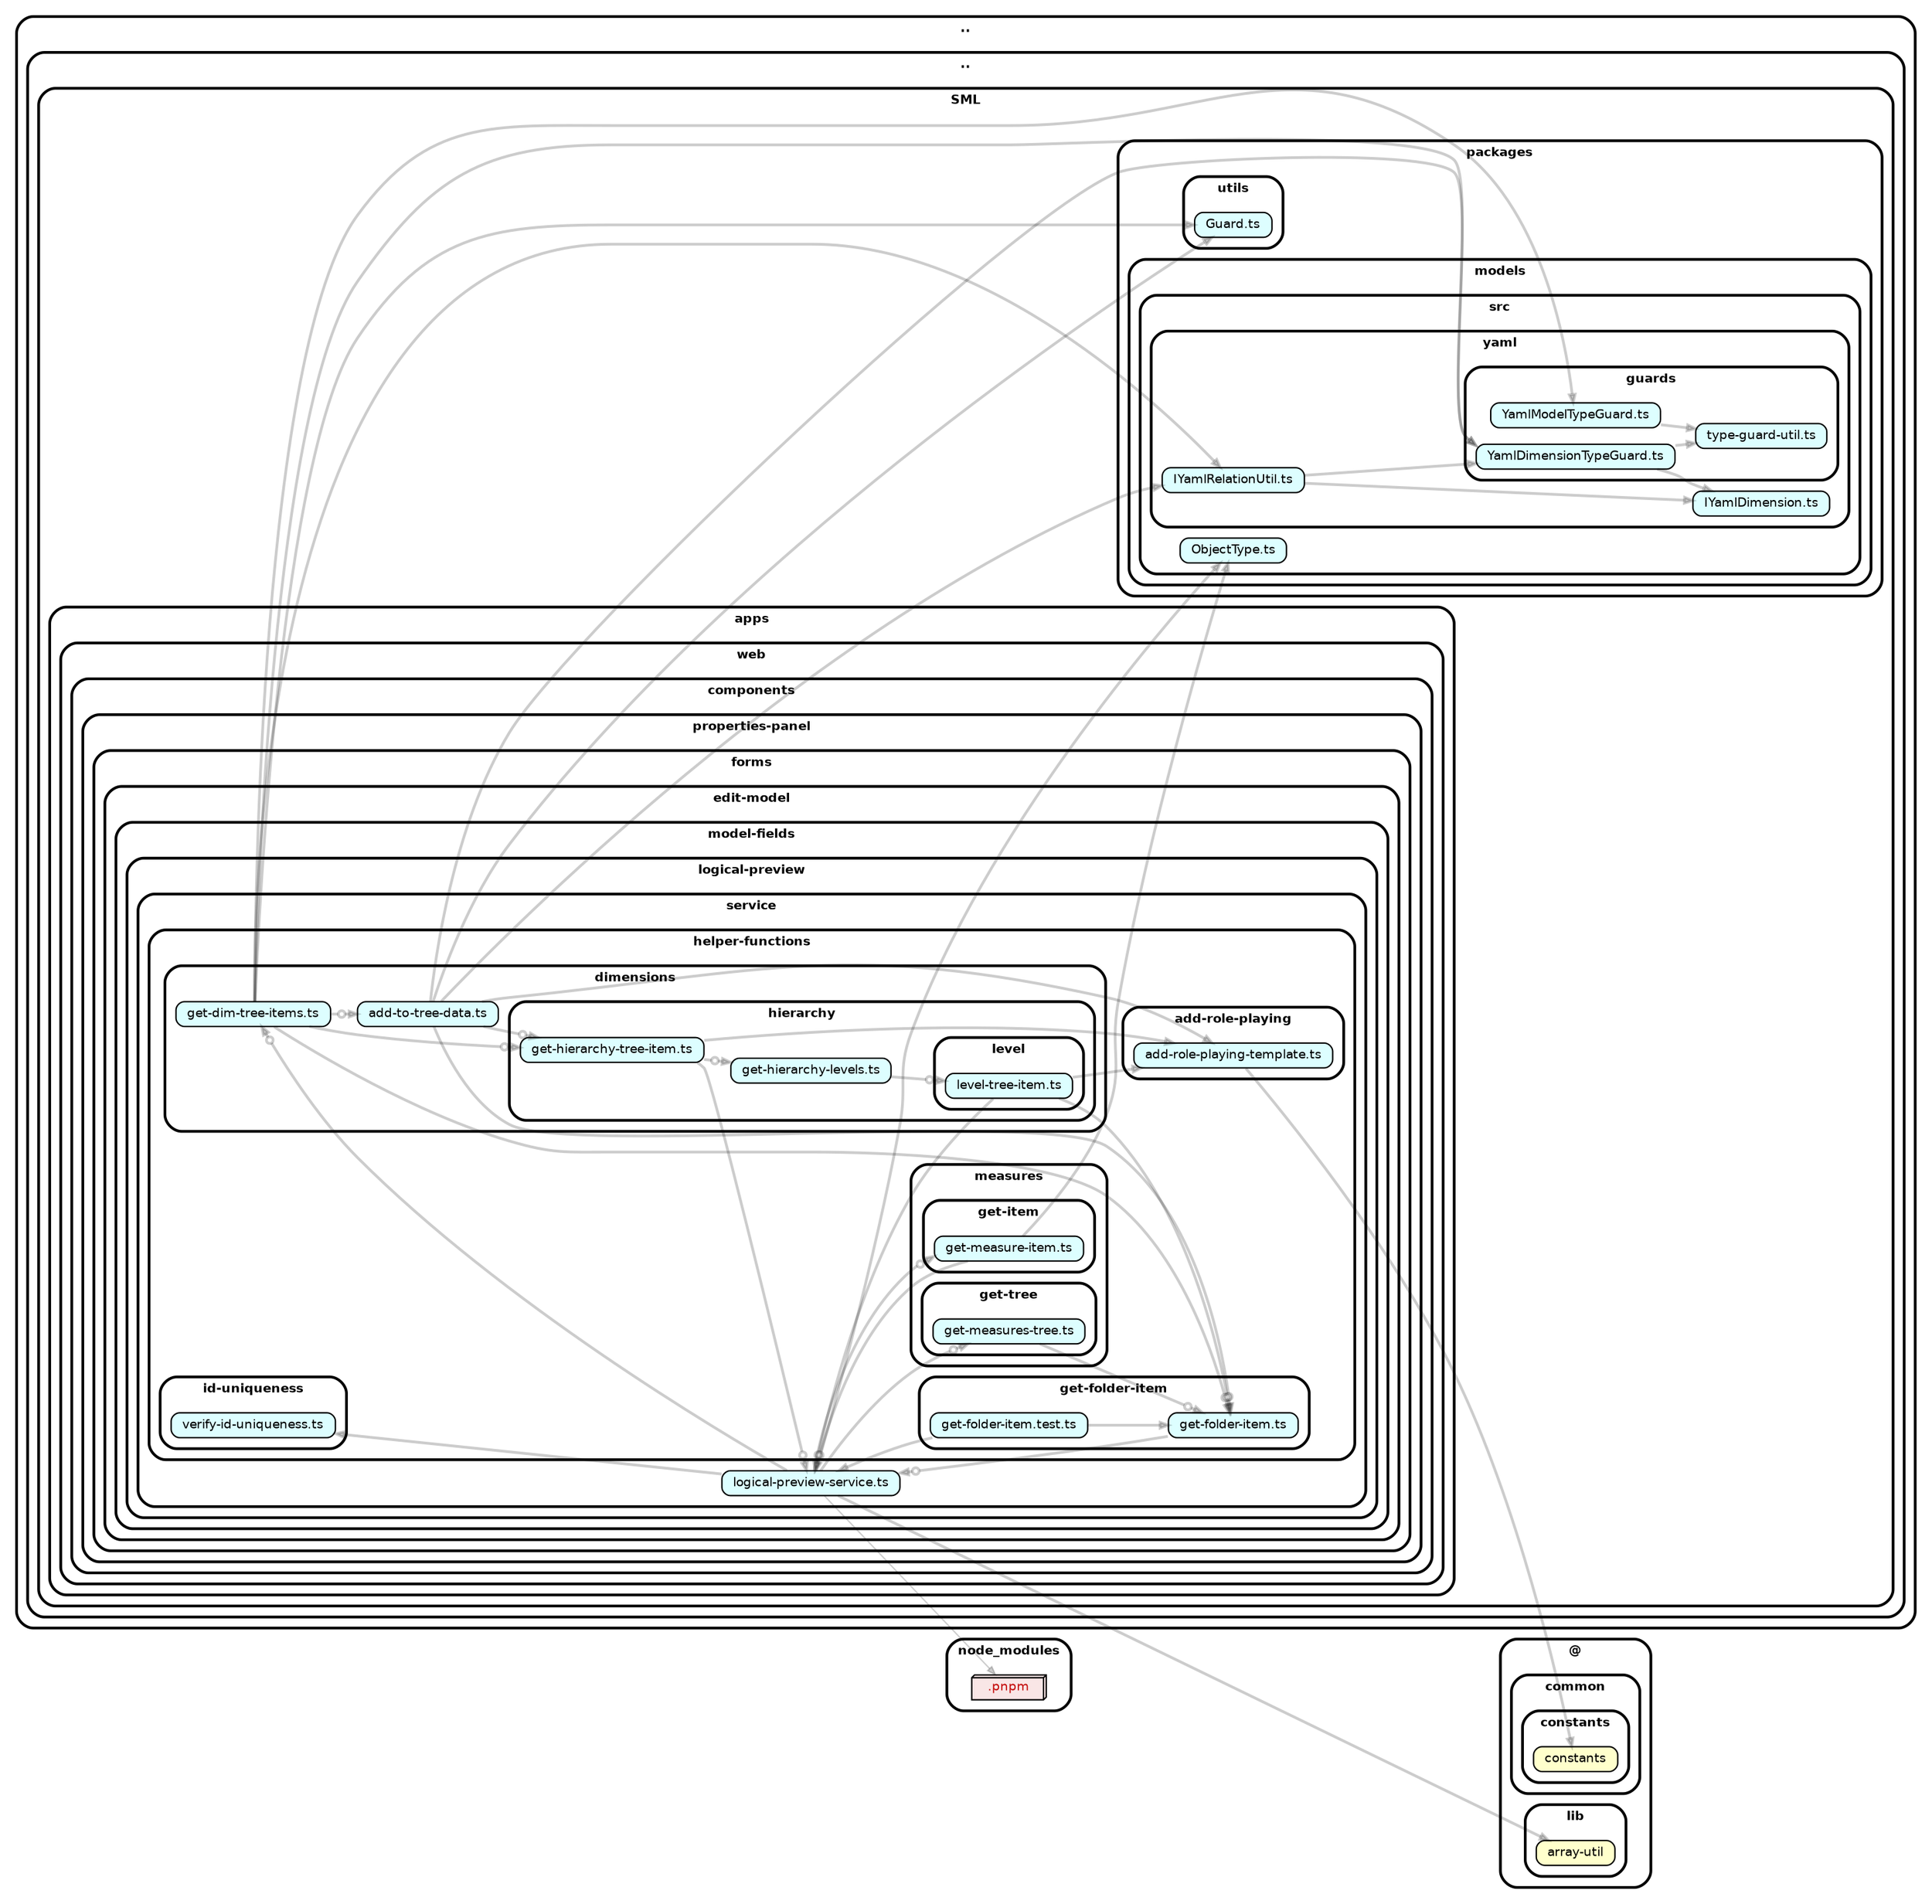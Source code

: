 strict digraph "dependency-cruiser output"{
    rankdir="LR" splines="true" overlap="false" nodesep="0.16" ranksep="0.18" fontname="Helvetica-bold" fontsize="9" style="rounded,bold,filled" fillcolor="#ffffff" compound="true"
    node [shape="box" style="rounded, filled" height="0.2" color="black" fillcolor="#ffffcc" fontcolor="black" fontname="Helvetica" fontsize="9"]
    edge [arrowhead="normal" arrowsize="0.6" penwidth="2.0" color="#00000033" fontname="Helvetica" fontsize="9"]

    subgraph "cluster_.." {label=".." subgraph "cluster_../.." {label=".." subgraph "cluster_../../SML" {label="SML" subgraph "cluster_../../SML/apps" {label="apps" subgraph "cluster_../../SML/apps/web" {label="web" subgraph "cluster_../../SML/apps/web/components" {label="components" subgraph "cluster_../../SML/apps/web/components/properties-panel" {label="properties-panel" subgraph "cluster_../../SML/apps/web/components/properties-panel/forms" {label="forms" subgraph "cluster_../../SML/apps/web/components/properties-panel/forms/edit-model" {label="edit-model" subgraph "cluster_../../SML/apps/web/components/properties-panel/forms/edit-model/model-fields" {label="model-fields" subgraph "cluster_../../SML/apps/web/components/properties-panel/forms/edit-model/model-fields/logical-preview" {label="logical-preview" subgraph "cluster_../../SML/apps/web/components/properties-panel/forms/edit-model/model-fields/logical-preview/service" {label="service" subgraph "cluster_../../SML/apps/web/components/properties-panel/forms/edit-model/model-fields/logical-preview/service/helper-functions" {label="helper-functions" subgraph "cluster_../../SML/apps/web/components/properties-panel/forms/edit-model/model-fields/logical-preview/service/helper-functions/add-role-playing" {label="add-role-playing" "../../SML/apps/web/components/properties-panel/forms/edit-model/model-fields/logical-preview/service/helper-functions/add-role-playing/add-role-playing-template.ts" [label=<add-role-playing-template.ts> tooltip="add-role-playing-template.ts" URL="../../SML/apps/web/components/properties-panel/forms/edit-model/model-fields/logical-preview/service/helper-functions/add-role-playing/add-role-playing-template.ts" fillcolor="#ddfeff"] } } } } } } } } } } } } } }
    "../../SML/apps/web/components/properties-panel/forms/edit-model/model-fields/logical-preview/service/helper-functions/add-role-playing/add-role-playing-template.ts" -> "@/common/constants/constants"
    subgraph "cluster_.." {label=".." subgraph "cluster_../.." {label=".." subgraph "cluster_../../SML" {label="SML" subgraph "cluster_../../SML/apps" {label="apps" subgraph "cluster_../../SML/apps/web" {label="web" subgraph "cluster_../../SML/apps/web/components" {label="components" subgraph "cluster_../../SML/apps/web/components/properties-panel" {label="properties-panel" subgraph "cluster_../../SML/apps/web/components/properties-panel/forms" {label="forms" subgraph "cluster_../../SML/apps/web/components/properties-panel/forms/edit-model" {label="edit-model" subgraph "cluster_../../SML/apps/web/components/properties-panel/forms/edit-model/model-fields" {label="model-fields" subgraph "cluster_../../SML/apps/web/components/properties-panel/forms/edit-model/model-fields/logical-preview" {label="logical-preview" subgraph "cluster_../../SML/apps/web/components/properties-panel/forms/edit-model/model-fields/logical-preview/service" {label="service" subgraph "cluster_../../SML/apps/web/components/properties-panel/forms/edit-model/model-fields/logical-preview/service/helper-functions" {label="helper-functions" subgraph "cluster_../../SML/apps/web/components/properties-panel/forms/edit-model/model-fields/logical-preview/service/helper-functions/dimensions" {label="dimensions" "../../SML/apps/web/components/properties-panel/forms/edit-model/model-fields/logical-preview/service/helper-functions/dimensions/add-to-tree-data.ts" [label=<add-to-tree-data.ts> tooltip="add-to-tree-data.ts" URL="../../SML/apps/web/components/properties-panel/forms/edit-model/model-fields/logical-preview/service/helper-functions/dimensions/add-to-tree-data.ts" fillcolor="#ddfeff"] } } } } } } } } } } } } } }
    "../../SML/apps/web/components/properties-panel/forms/edit-model/model-fields/logical-preview/service/helper-functions/dimensions/add-to-tree-data.ts" -> "../../SML/apps/web/components/properties-panel/forms/edit-model/model-fields/logical-preview/service/helper-functions/add-role-playing/add-role-playing-template.ts"
    "../../SML/apps/web/components/properties-panel/forms/edit-model/model-fields/logical-preview/service/helper-functions/dimensions/add-to-tree-data.ts" -> "../../SML/apps/web/components/properties-panel/forms/edit-model/model-fields/logical-preview/service/helper-functions/get-folder-item/get-folder-item.ts" [arrowhead="normalnoneodot"]
    "../../SML/apps/web/components/properties-panel/forms/edit-model/model-fields/logical-preview/service/helper-functions/dimensions/add-to-tree-data.ts" -> "../../SML/apps/web/components/properties-panel/forms/edit-model/model-fields/logical-preview/service/helper-functions/dimensions/hierarchy/get-hierarchy-tree-item.ts" [arrowhead="normalnoneodot"]
    "../../SML/apps/web/components/properties-panel/forms/edit-model/model-fields/logical-preview/service/helper-functions/dimensions/add-to-tree-data.ts" -> "../../SML/packages/models/src/yaml/guards/YamlDimensionTypeGuard.ts"
    "../../SML/apps/web/components/properties-panel/forms/edit-model/model-fields/logical-preview/service/helper-functions/dimensions/add-to-tree-data.ts" -> "../../SML/packages/models/src/yaml/IYamlRelationUtil.ts"
    "../../SML/apps/web/components/properties-panel/forms/edit-model/model-fields/logical-preview/service/helper-functions/dimensions/add-to-tree-data.ts" -> "../../SML/packages/utils/Guard.ts"
    subgraph "cluster_.." {label=".." subgraph "cluster_../.." {label=".." subgraph "cluster_../../SML" {label="SML" subgraph "cluster_../../SML/apps" {label="apps" subgraph "cluster_../../SML/apps/web" {label="web" subgraph "cluster_../../SML/apps/web/components" {label="components" subgraph "cluster_../../SML/apps/web/components/properties-panel" {label="properties-panel" subgraph "cluster_../../SML/apps/web/components/properties-panel/forms" {label="forms" subgraph "cluster_../../SML/apps/web/components/properties-panel/forms/edit-model" {label="edit-model" subgraph "cluster_../../SML/apps/web/components/properties-panel/forms/edit-model/model-fields" {label="model-fields" subgraph "cluster_../../SML/apps/web/components/properties-panel/forms/edit-model/model-fields/logical-preview" {label="logical-preview" subgraph "cluster_../../SML/apps/web/components/properties-panel/forms/edit-model/model-fields/logical-preview/service" {label="service" subgraph "cluster_../../SML/apps/web/components/properties-panel/forms/edit-model/model-fields/logical-preview/service/helper-functions" {label="helper-functions" subgraph "cluster_../../SML/apps/web/components/properties-panel/forms/edit-model/model-fields/logical-preview/service/helper-functions/dimensions" {label="dimensions" "../../SML/apps/web/components/properties-panel/forms/edit-model/model-fields/logical-preview/service/helper-functions/dimensions/get-dim-tree-items.ts" [label=<get-dim-tree-items.ts> tooltip="get-dim-tree-items.ts" URL="../../SML/apps/web/components/properties-panel/forms/edit-model/model-fields/logical-preview/service/helper-functions/dimensions/get-dim-tree-items.ts" fillcolor="#ddfeff"] } } } } } } } } } } } } } }
    "../../SML/apps/web/components/properties-panel/forms/edit-model/model-fields/logical-preview/service/helper-functions/dimensions/get-dim-tree-items.ts" -> "../../SML/apps/web/components/properties-panel/forms/edit-model/model-fields/logical-preview/service/helper-functions/get-folder-item/get-folder-item.ts" [arrowhead="normalnoneodot"]
    "../../SML/apps/web/components/properties-panel/forms/edit-model/model-fields/logical-preview/service/helper-functions/dimensions/get-dim-tree-items.ts" -> "../../SML/apps/web/components/properties-panel/forms/edit-model/model-fields/logical-preview/service/helper-functions/dimensions/add-to-tree-data.ts" [arrowhead="normalnoneodot"]
    "../../SML/apps/web/components/properties-panel/forms/edit-model/model-fields/logical-preview/service/helper-functions/dimensions/get-dim-tree-items.ts" -> "../../SML/apps/web/components/properties-panel/forms/edit-model/model-fields/logical-preview/service/helper-functions/dimensions/hierarchy/get-hierarchy-tree-item.ts" [arrowhead="normalnoneodot"]
    "../../SML/apps/web/components/properties-panel/forms/edit-model/model-fields/logical-preview/service/helper-functions/dimensions/get-dim-tree-items.ts" -> "../../SML/packages/models/src/yaml/guards/YamlDimensionTypeGuard.ts"
    "../../SML/apps/web/components/properties-panel/forms/edit-model/model-fields/logical-preview/service/helper-functions/dimensions/get-dim-tree-items.ts" -> "../../SML/packages/models/src/yaml/guards/YamlModelTypeGuard.ts"
    "../../SML/apps/web/components/properties-panel/forms/edit-model/model-fields/logical-preview/service/helper-functions/dimensions/get-dim-tree-items.ts" -> "../../SML/packages/models/src/yaml/IYamlRelationUtil.ts"
    "../../SML/apps/web/components/properties-panel/forms/edit-model/model-fields/logical-preview/service/helper-functions/dimensions/get-dim-tree-items.ts" -> "../../SML/packages/utils/Guard.ts"
    subgraph "cluster_.." {label=".." subgraph "cluster_../.." {label=".." subgraph "cluster_../../SML" {label="SML" subgraph "cluster_../../SML/apps" {label="apps" subgraph "cluster_../../SML/apps/web" {label="web" subgraph "cluster_../../SML/apps/web/components" {label="components" subgraph "cluster_../../SML/apps/web/components/properties-panel" {label="properties-panel" subgraph "cluster_../../SML/apps/web/components/properties-panel/forms" {label="forms" subgraph "cluster_../../SML/apps/web/components/properties-panel/forms/edit-model" {label="edit-model" subgraph "cluster_../../SML/apps/web/components/properties-panel/forms/edit-model/model-fields" {label="model-fields" subgraph "cluster_../../SML/apps/web/components/properties-panel/forms/edit-model/model-fields/logical-preview" {label="logical-preview" subgraph "cluster_../../SML/apps/web/components/properties-panel/forms/edit-model/model-fields/logical-preview/service" {label="service" subgraph "cluster_../../SML/apps/web/components/properties-panel/forms/edit-model/model-fields/logical-preview/service/helper-functions" {label="helper-functions" subgraph "cluster_../../SML/apps/web/components/properties-panel/forms/edit-model/model-fields/logical-preview/service/helper-functions/dimensions" {label="dimensions" subgraph "cluster_../../SML/apps/web/components/properties-panel/forms/edit-model/model-fields/logical-preview/service/helper-functions/dimensions/hierarchy" {label="hierarchy" "../../SML/apps/web/components/properties-panel/forms/edit-model/model-fields/logical-preview/service/helper-functions/dimensions/hierarchy/get-hierarchy-levels.ts" [label=<get-hierarchy-levels.ts> tooltip="get-hierarchy-levels.ts" URL="../../SML/apps/web/components/properties-panel/forms/edit-model/model-fields/logical-preview/service/helper-functions/dimensions/hierarchy/get-hierarchy-levels.ts" fillcolor="#ddfeff"] } } } } } } } } } } } } } } }
    "../../SML/apps/web/components/properties-panel/forms/edit-model/model-fields/logical-preview/service/helper-functions/dimensions/hierarchy/get-hierarchy-levels.ts" -> "../../SML/apps/web/components/properties-panel/forms/edit-model/model-fields/logical-preview/service/helper-functions/dimensions/hierarchy/level/level-tree-item.ts" [arrowhead="normalnoneodot"]
    subgraph "cluster_.." {label=".." subgraph "cluster_../.." {label=".." subgraph "cluster_../../SML" {label="SML" subgraph "cluster_../../SML/apps" {label="apps" subgraph "cluster_../../SML/apps/web" {label="web" subgraph "cluster_../../SML/apps/web/components" {label="components" subgraph "cluster_../../SML/apps/web/components/properties-panel" {label="properties-panel" subgraph "cluster_../../SML/apps/web/components/properties-panel/forms" {label="forms" subgraph "cluster_../../SML/apps/web/components/properties-panel/forms/edit-model" {label="edit-model" subgraph "cluster_../../SML/apps/web/components/properties-panel/forms/edit-model/model-fields" {label="model-fields" subgraph "cluster_../../SML/apps/web/components/properties-panel/forms/edit-model/model-fields/logical-preview" {label="logical-preview" subgraph "cluster_../../SML/apps/web/components/properties-panel/forms/edit-model/model-fields/logical-preview/service" {label="service" subgraph "cluster_../../SML/apps/web/components/properties-panel/forms/edit-model/model-fields/logical-preview/service/helper-functions" {label="helper-functions" subgraph "cluster_../../SML/apps/web/components/properties-panel/forms/edit-model/model-fields/logical-preview/service/helper-functions/dimensions" {label="dimensions" subgraph "cluster_../../SML/apps/web/components/properties-panel/forms/edit-model/model-fields/logical-preview/service/helper-functions/dimensions/hierarchy" {label="hierarchy" "../../SML/apps/web/components/properties-panel/forms/edit-model/model-fields/logical-preview/service/helper-functions/dimensions/hierarchy/get-hierarchy-tree-item.ts" [label=<get-hierarchy-tree-item.ts> tooltip="get-hierarchy-tree-item.ts" URL="../../SML/apps/web/components/properties-panel/forms/edit-model/model-fields/logical-preview/service/helper-functions/dimensions/hierarchy/get-hierarchy-tree-item.ts" fillcolor="#ddfeff"] } } } } } } } } } } } } } } }
    "../../SML/apps/web/components/properties-panel/forms/edit-model/model-fields/logical-preview/service/helper-functions/dimensions/hierarchy/get-hierarchy-tree-item.ts" -> "../../SML/apps/web/components/properties-panel/forms/edit-model/model-fields/logical-preview/service/logical-preview-service.ts" [arrowhead="normalnoneodot"]
    "../../SML/apps/web/components/properties-panel/forms/edit-model/model-fields/logical-preview/service/helper-functions/dimensions/hierarchy/get-hierarchy-tree-item.ts" -> "../../SML/apps/web/components/properties-panel/forms/edit-model/model-fields/logical-preview/service/helper-functions/add-role-playing/add-role-playing-template.ts"
    "../../SML/apps/web/components/properties-panel/forms/edit-model/model-fields/logical-preview/service/helper-functions/dimensions/hierarchy/get-hierarchy-tree-item.ts" -> "../../SML/apps/web/components/properties-panel/forms/edit-model/model-fields/logical-preview/service/helper-functions/dimensions/hierarchy/get-hierarchy-levels.ts" [arrowhead="normalnoneodot"]
    subgraph "cluster_.." {label=".." subgraph "cluster_../.." {label=".." subgraph "cluster_../../SML" {label="SML" subgraph "cluster_../../SML/apps" {label="apps" subgraph "cluster_../../SML/apps/web" {label="web" subgraph "cluster_../../SML/apps/web/components" {label="components" subgraph "cluster_../../SML/apps/web/components/properties-panel" {label="properties-panel" subgraph "cluster_../../SML/apps/web/components/properties-panel/forms" {label="forms" subgraph "cluster_../../SML/apps/web/components/properties-panel/forms/edit-model" {label="edit-model" subgraph "cluster_../../SML/apps/web/components/properties-panel/forms/edit-model/model-fields" {label="model-fields" subgraph "cluster_../../SML/apps/web/components/properties-panel/forms/edit-model/model-fields/logical-preview" {label="logical-preview" subgraph "cluster_../../SML/apps/web/components/properties-panel/forms/edit-model/model-fields/logical-preview/service" {label="service" subgraph "cluster_../../SML/apps/web/components/properties-panel/forms/edit-model/model-fields/logical-preview/service/helper-functions" {label="helper-functions" subgraph "cluster_../../SML/apps/web/components/properties-panel/forms/edit-model/model-fields/logical-preview/service/helper-functions/dimensions" {label="dimensions" subgraph "cluster_../../SML/apps/web/components/properties-panel/forms/edit-model/model-fields/logical-preview/service/helper-functions/dimensions/hierarchy" {label="hierarchy" subgraph "cluster_../../SML/apps/web/components/properties-panel/forms/edit-model/model-fields/logical-preview/service/helper-functions/dimensions/hierarchy/level" {label="level" "../../SML/apps/web/components/properties-panel/forms/edit-model/model-fields/logical-preview/service/helper-functions/dimensions/hierarchy/level/level-tree-item.ts" [label=<level-tree-item.ts> tooltip="level-tree-item.ts" URL="../../SML/apps/web/components/properties-panel/forms/edit-model/model-fields/logical-preview/service/helper-functions/dimensions/hierarchy/level/level-tree-item.ts" fillcolor="#ddfeff"] } } } } } } } } } } } } } } } }
    "../../SML/apps/web/components/properties-panel/forms/edit-model/model-fields/logical-preview/service/helper-functions/dimensions/hierarchy/level/level-tree-item.ts" -> "../../SML/apps/web/components/properties-panel/forms/edit-model/model-fields/logical-preview/service/logical-preview-service.ts" [arrowhead="normalnoneodot"]
    "../../SML/apps/web/components/properties-panel/forms/edit-model/model-fields/logical-preview/service/helper-functions/dimensions/hierarchy/level/level-tree-item.ts" -> "../../SML/apps/web/components/properties-panel/forms/edit-model/model-fields/logical-preview/service/helper-functions/add-role-playing/add-role-playing-template.ts"
    "../../SML/apps/web/components/properties-panel/forms/edit-model/model-fields/logical-preview/service/helper-functions/dimensions/hierarchy/level/level-tree-item.ts" -> "../../SML/apps/web/components/properties-panel/forms/edit-model/model-fields/logical-preview/service/helper-functions/get-folder-item/get-folder-item.ts" [arrowhead="normalnoneodot"]
    subgraph "cluster_.." {label=".." subgraph "cluster_../.." {label=".." subgraph "cluster_../../SML" {label="SML" subgraph "cluster_../../SML/apps" {label="apps" subgraph "cluster_../../SML/apps/web" {label="web" subgraph "cluster_../../SML/apps/web/components" {label="components" subgraph "cluster_../../SML/apps/web/components/properties-panel" {label="properties-panel" subgraph "cluster_../../SML/apps/web/components/properties-panel/forms" {label="forms" subgraph "cluster_../../SML/apps/web/components/properties-panel/forms/edit-model" {label="edit-model" subgraph "cluster_../../SML/apps/web/components/properties-panel/forms/edit-model/model-fields" {label="model-fields" subgraph "cluster_../../SML/apps/web/components/properties-panel/forms/edit-model/model-fields/logical-preview" {label="logical-preview" subgraph "cluster_../../SML/apps/web/components/properties-panel/forms/edit-model/model-fields/logical-preview/service" {label="service" subgraph "cluster_../../SML/apps/web/components/properties-panel/forms/edit-model/model-fields/logical-preview/service/helper-functions" {label="helper-functions" subgraph "cluster_../../SML/apps/web/components/properties-panel/forms/edit-model/model-fields/logical-preview/service/helper-functions/get-folder-item" {label="get-folder-item" "../../SML/apps/web/components/properties-panel/forms/edit-model/model-fields/logical-preview/service/helper-functions/get-folder-item/get-folder-item.test.ts" [label=<get-folder-item.test.ts> tooltip="get-folder-item.test.ts" URL="../../SML/apps/web/components/properties-panel/forms/edit-model/model-fields/logical-preview/service/helper-functions/get-folder-item/get-folder-item.test.ts" fillcolor="#ddfeff"] } } } } } } } } } } } } } }
    "../../SML/apps/web/components/properties-panel/forms/edit-model/model-fields/logical-preview/service/helper-functions/get-folder-item/get-folder-item.test.ts" -> "../../SML/apps/web/components/properties-panel/forms/edit-model/model-fields/logical-preview/service/logical-preview-service.ts"
    "../../SML/apps/web/components/properties-panel/forms/edit-model/model-fields/logical-preview/service/helper-functions/get-folder-item/get-folder-item.test.ts" -> "../../SML/apps/web/components/properties-panel/forms/edit-model/model-fields/logical-preview/service/helper-functions/get-folder-item/get-folder-item.ts"
    subgraph "cluster_.." {label=".." subgraph "cluster_../.." {label=".." subgraph "cluster_../../SML" {label="SML" subgraph "cluster_../../SML/apps" {label="apps" subgraph "cluster_../../SML/apps/web" {label="web" subgraph "cluster_../../SML/apps/web/components" {label="components" subgraph "cluster_../../SML/apps/web/components/properties-panel" {label="properties-panel" subgraph "cluster_../../SML/apps/web/components/properties-panel/forms" {label="forms" subgraph "cluster_../../SML/apps/web/components/properties-panel/forms/edit-model" {label="edit-model" subgraph "cluster_../../SML/apps/web/components/properties-panel/forms/edit-model/model-fields" {label="model-fields" subgraph "cluster_../../SML/apps/web/components/properties-panel/forms/edit-model/model-fields/logical-preview" {label="logical-preview" subgraph "cluster_../../SML/apps/web/components/properties-panel/forms/edit-model/model-fields/logical-preview/service" {label="service" subgraph "cluster_../../SML/apps/web/components/properties-panel/forms/edit-model/model-fields/logical-preview/service/helper-functions" {label="helper-functions" subgraph "cluster_../../SML/apps/web/components/properties-panel/forms/edit-model/model-fields/logical-preview/service/helper-functions/get-folder-item" {label="get-folder-item" "../../SML/apps/web/components/properties-panel/forms/edit-model/model-fields/logical-preview/service/helper-functions/get-folder-item/get-folder-item.ts" [label=<get-folder-item.ts> tooltip="get-folder-item.ts" URL="../../SML/apps/web/components/properties-panel/forms/edit-model/model-fields/logical-preview/service/helper-functions/get-folder-item/get-folder-item.ts" fillcolor="#ddfeff"] } } } } } } } } } } } } } }
    "../../SML/apps/web/components/properties-panel/forms/edit-model/model-fields/logical-preview/service/helper-functions/get-folder-item/get-folder-item.ts" -> "../../SML/apps/web/components/properties-panel/forms/edit-model/model-fields/logical-preview/service/logical-preview-service.ts" [arrowhead="normalnoneodot"]
    subgraph "cluster_.." {label=".." subgraph "cluster_../.." {label=".." subgraph "cluster_../../SML" {label="SML" subgraph "cluster_../../SML/apps" {label="apps" subgraph "cluster_../../SML/apps/web" {label="web" subgraph "cluster_../../SML/apps/web/components" {label="components" subgraph "cluster_../../SML/apps/web/components/properties-panel" {label="properties-panel" subgraph "cluster_../../SML/apps/web/components/properties-panel/forms" {label="forms" subgraph "cluster_../../SML/apps/web/components/properties-panel/forms/edit-model" {label="edit-model" subgraph "cluster_../../SML/apps/web/components/properties-panel/forms/edit-model/model-fields" {label="model-fields" subgraph "cluster_../../SML/apps/web/components/properties-panel/forms/edit-model/model-fields/logical-preview" {label="logical-preview" subgraph "cluster_../../SML/apps/web/components/properties-panel/forms/edit-model/model-fields/logical-preview/service" {label="service" subgraph "cluster_../../SML/apps/web/components/properties-panel/forms/edit-model/model-fields/logical-preview/service/helper-functions" {label="helper-functions" subgraph "cluster_../../SML/apps/web/components/properties-panel/forms/edit-model/model-fields/logical-preview/service/helper-functions/id-uniqueness" {label="id-uniqueness" "../../SML/apps/web/components/properties-panel/forms/edit-model/model-fields/logical-preview/service/helper-functions/id-uniqueness/verify-id-uniqueness.ts" [label=<verify-id-uniqueness.ts> tooltip="verify-id-uniqueness.ts" URL="../../SML/apps/web/components/properties-panel/forms/edit-model/model-fields/logical-preview/service/helper-functions/id-uniqueness/verify-id-uniqueness.ts" fillcolor="#ddfeff"] } } } } } } } } } } } } } }
    subgraph "cluster_.." {label=".." subgraph "cluster_../.." {label=".." subgraph "cluster_../../SML" {label="SML" subgraph "cluster_../../SML/apps" {label="apps" subgraph "cluster_../../SML/apps/web" {label="web" subgraph "cluster_../../SML/apps/web/components" {label="components" subgraph "cluster_../../SML/apps/web/components/properties-panel" {label="properties-panel" subgraph "cluster_../../SML/apps/web/components/properties-panel/forms" {label="forms" subgraph "cluster_../../SML/apps/web/components/properties-panel/forms/edit-model" {label="edit-model" subgraph "cluster_../../SML/apps/web/components/properties-panel/forms/edit-model/model-fields" {label="model-fields" subgraph "cluster_../../SML/apps/web/components/properties-panel/forms/edit-model/model-fields/logical-preview" {label="logical-preview" subgraph "cluster_../../SML/apps/web/components/properties-panel/forms/edit-model/model-fields/logical-preview/service" {label="service" subgraph "cluster_../../SML/apps/web/components/properties-panel/forms/edit-model/model-fields/logical-preview/service/helper-functions" {label="helper-functions" subgraph "cluster_../../SML/apps/web/components/properties-panel/forms/edit-model/model-fields/logical-preview/service/helper-functions/measures" {label="measures" subgraph "cluster_../../SML/apps/web/components/properties-panel/forms/edit-model/model-fields/logical-preview/service/helper-functions/measures/get-item" {label="get-item" "../../SML/apps/web/components/properties-panel/forms/edit-model/model-fields/logical-preview/service/helper-functions/measures/get-item/get-measure-item.ts" [label=<get-measure-item.ts> tooltip="get-measure-item.ts" URL="../../SML/apps/web/components/properties-panel/forms/edit-model/model-fields/logical-preview/service/helper-functions/measures/get-item/get-measure-item.ts" fillcolor="#ddfeff"] } } } } } } } } } } } } } } }
    "../../SML/apps/web/components/properties-panel/forms/edit-model/model-fields/logical-preview/service/helper-functions/measures/get-item/get-measure-item.ts" -> "../../SML/apps/web/components/properties-panel/forms/edit-model/model-fields/logical-preview/service/logical-preview-service.ts" [arrowhead="normalnoneodot"]
    "../../SML/apps/web/components/properties-panel/forms/edit-model/model-fields/logical-preview/service/helper-functions/measures/get-item/get-measure-item.ts" -> "../../SML/packages/models/src/ObjectType.ts"
    subgraph "cluster_.." {label=".." subgraph "cluster_../.." {label=".." subgraph "cluster_../../SML" {label="SML" subgraph "cluster_../../SML/apps" {label="apps" subgraph "cluster_../../SML/apps/web" {label="web" subgraph "cluster_../../SML/apps/web/components" {label="components" subgraph "cluster_../../SML/apps/web/components/properties-panel" {label="properties-panel" subgraph "cluster_../../SML/apps/web/components/properties-panel/forms" {label="forms" subgraph "cluster_../../SML/apps/web/components/properties-panel/forms/edit-model" {label="edit-model" subgraph "cluster_../../SML/apps/web/components/properties-panel/forms/edit-model/model-fields" {label="model-fields" subgraph "cluster_../../SML/apps/web/components/properties-panel/forms/edit-model/model-fields/logical-preview" {label="logical-preview" subgraph "cluster_../../SML/apps/web/components/properties-panel/forms/edit-model/model-fields/logical-preview/service" {label="service" subgraph "cluster_../../SML/apps/web/components/properties-panel/forms/edit-model/model-fields/logical-preview/service/helper-functions" {label="helper-functions" subgraph "cluster_../../SML/apps/web/components/properties-panel/forms/edit-model/model-fields/logical-preview/service/helper-functions/measures" {label="measures" subgraph "cluster_../../SML/apps/web/components/properties-panel/forms/edit-model/model-fields/logical-preview/service/helper-functions/measures/get-tree" {label="get-tree" "../../SML/apps/web/components/properties-panel/forms/edit-model/model-fields/logical-preview/service/helper-functions/measures/get-tree/get-measures-tree.ts" [label=<get-measures-tree.ts> tooltip="get-measures-tree.ts" URL="../../SML/apps/web/components/properties-panel/forms/edit-model/model-fields/logical-preview/service/helper-functions/measures/get-tree/get-measures-tree.ts" fillcolor="#ddfeff"] } } } } } } } } } } } } } } }
    "../../SML/apps/web/components/properties-panel/forms/edit-model/model-fields/logical-preview/service/helper-functions/measures/get-tree/get-measures-tree.ts" -> "../../SML/apps/web/components/properties-panel/forms/edit-model/model-fields/logical-preview/service/helper-functions/get-folder-item/get-folder-item.ts" [arrowhead="normalnoneodot"]
    subgraph "cluster_.." {label=".." subgraph "cluster_../.." {label=".." subgraph "cluster_../../SML" {label="SML" subgraph "cluster_../../SML/apps" {label="apps" subgraph "cluster_../../SML/apps/web" {label="web" subgraph "cluster_../../SML/apps/web/components" {label="components" subgraph "cluster_../../SML/apps/web/components/properties-panel" {label="properties-panel" subgraph "cluster_../../SML/apps/web/components/properties-panel/forms" {label="forms" subgraph "cluster_../../SML/apps/web/components/properties-panel/forms/edit-model" {label="edit-model" subgraph "cluster_../../SML/apps/web/components/properties-panel/forms/edit-model/model-fields" {label="model-fields" subgraph "cluster_../../SML/apps/web/components/properties-panel/forms/edit-model/model-fields/logical-preview" {label="logical-preview" subgraph "cluster_../../SML/apps/web/components/properties-panel/forms/edit-model/model-fields/logical-preview/service" {label="service" "../../SML/apps/web/components/properties-panel/forms/edit-model/model-fields/logical-preview/service/logical-preview-service.ts" [label=<logical-preview-service.ts> tooltip="logical-preview-service.ts" URL="../../SML/apps/web/components/properties-panel/forms/edit-model/model-fields/logical-preview/service/logical-preview-service.ts" fillcolor="#ddfeff"] } } } } } } } } } } } }
    "../../SML/apps/web/components/properties-panel/forms/edit-model/model-fields/logical-preview/service/logical-preview-service.ts" -> "../../SML/apps/web/components/properties-panel/forms/edit-model/model-fields/logical-preview/service/helper-functions/dimensions/get-dim-tree-items.ts" [arrowhead="normalnoneodot"]
    "../../SML/apps/web/components/properties-panel/forms/edit-model/model-fields/logical-preview/service/logical-preview-service.ts" -> "../../SML/apps/web/components/properties-panel/forms/edit-model/model-fields/logical-preview/service/helper-functions/id-uniqueness/verify-id-uniqueness.ts"
    "../../SML/apps/web/components/properties-panel/forms/edit-model/model-fields/logical-preview/service/logical-preview-service.ts" -> "../../SML/apps/web/components/properties-panel/forms/edit-model/model-fields/logical-preview/service/helper-functions/measures/get-item/get-measure-item.ts" [arrowhead="normalnoneodot"]
    "../../SML/apps/web/components/properties-panel/forms/edit-model/model-fields/logical-preview/service/logical-preview-service.ts" -> "../../SML/apps/web/components/properties-panel/forms/edit-model/model-fields/logical-preview/service/helper-functions/measures/get-tree/get-measures-tree.ts" [arrowhead="normalnoneodot"]
    "../../SML/apps/web/components/properties-panel/forms/edit-model/model-fields/logical-preview/service/logical-preview-service.ts" -> "@/lib/array-util"
    "../../SML/apps/web/components/properties-panel/forms/edit-model/model-fields/logical-preview/service/logical-preview-service.ts" -> "node_modules/.pnpm" [penwidth="1.0"]
    "../../SML/apps/web/components/properties-panel/forms/edit-model/model-fields/logical-preview/service/logical-preview-service.ts" -> "../../SML/packages/models/src/ObjectType.ts"
    subgraph "cluster_.." {label=".." subgraph "cluster_../.." {label=".." subgraph "cluster_../../SML" {label="SML" subgraph "cluster_../../SML/packages" {label="packages" subgraph "cluster_../../SML/packages/models" {label="models" subgraph "cluster_../../SML/packages/models/src" {label="src" "../../SML/packages/models/src/ObjectType.ts" [label=<ObjectType.ts> tooltip="ObjectType.ts" URL="../../SML/packages/models/src/ObjectType.ts" fillcolor="#ddfeff"] } } } } } }
    subgraph "cluster_.." {label=".." subgraph "cluster_../.." {label=".." subgraph "cluster_../../SML" {label="SML" subgraph "cluster_../../SML/packages" {label="packages" subgraph "cluster_../../SML/packages/models" {label="models" subgraph "cluster_../../SML/packages/models/src" {label="src" subgraph "cluster_../../SML/packages/models/src/yaml" {label="yaml" "../../SML/packages/models/src/yaml/IYamlDimension.ts" [label=<IYamlDimension.ts> tooltip="IYamlDimension.ts" URL="../../SML/packages/models/src/yaml/IYamlDimension.ts" fillcolor="#ddfeff"] } } } } } } }
    subgraph "cluster_.." {label=".." subgraph "cluster_../.." {label=".." subgraph "cluster_../../SML" {label="SML" subgraph "cluster_../../SML/packages" {label="packages" subgraph "cluster_../../SML/packages/models" {label="models" subgraph "cluster_../../SML/packages/models/src" {label="src" subgraph "cluster_../../SML/packages/models/src/yaml" {label="yaml" "../../SML/packages/models/src/yaml/IYamlRelationUtil.ts" [label=<IYamlRelationUtil.ts> tooltip="IYamlRelationUtil.ts" URL="../../SML/packages/models/src/yaml/IYamlRelationUtil.ts" fillcolor="#ddfeff"] } } } } } } }
    "../../SML/packages/models/src/yaml/IYamlRelationUtil.ts" -> "../../SML/packages/models/src/yaml/guards/YamlDimensionTypeGuard.ts"
    "../../SML/packages/models/src/yaml/IYamlRelationUtil.ts" -> "../../SML/packages/models/src/yaml/IYamlDimension.ts"
    subgraph "cluster_.." {label=".." subgraph "cluster_../.." {label=".." subgraph "cluster_../../SML" {label="SML" subgraph "cluster_../../SML/packages" {label="packages" subgraph "cluster_../../SML/packages/models" {label="models" subgraph "cluster_../../SML/packages/models/src" {label="src" subgraph "cluster_../../SML/packages/models/src/yaml" {label="yaml" subgraph "cluster_../../SML/packages/models/src/yaml/guards" {label="guards" "../../SML/packages/models/src/yaml/guards/YamlDimensionTypeGuard.ts" [label=<YamlDimensionTypeGuard.ts> tooltip="YamlDimensionTypeGuard.ts" URL="../../SML/packages/models/src/yaml/guards/YamlDimensionTypeGuard.ts" fillcolor="#ddfeff"] } } } } } } } }
    "../../SML/packages/models/src/yaml/guards/YamlDimensionTypeGuard.ts" -> "../../SML/packages/models/src/yaml/IYamlDimension.ts"
    "../../SML/packages/models/src/yaml/guards/YamlDimensionTypeGuard.ts" -> "../../SML/packages/models/src/yaml/guards/type-guard-util.ts"
    subgraph "cluster_.." {label=".." subgraph "cluster_../.." {label=".." subgraph "cluster_../../SML" {label="SML" subgraph "cluster_../../SML/packages" {label="packages" subgraph "cluster_../../SML/packages/models" {label="models" subgraph "cluster_../../SML/packages/models/src" {label="src" subgraph "cluster_../../SML/packages/models/src/yaml" {label="yaml" subgraph "cluster_../../SML/packages/models/src/yaml/guards" {label="guards" "../../SML/packages/models/src/yaml/guards/YamlModelTypeGuard.ts" [label=<YamlModelTypeGuard.ts> tooltip="YamlModelTypeGuard.ts" URL="../../SML/packages/models/src/yaml/guards/YamlModelTypeGuard.ts" fillcolor="#ddfeff"] } } } } } } } }
    "../../SML/packages/models/src/yaml/guards/YamlModelTypeGuard.ts" -> "../../SML/packages/models/src/yaml/guards/type-guard-util.ts"
    subgraph "cluster_.." {label=".." subgraph "cluster_../.." {label=".." subgraph "cluster_../../SML" {label="SML" subgraph "cluster_../../SML/packages" {label="packages" subgraph "cluster_../../SML/packages/models" {label="models" subgraph "cluster_../../SML/packages/models/src" {label="src" subgraph "cluster_../../SML/packages/models/src/yaml" {label="yaml" subgraph "cluster_../../SML/packages/models/src/yaml/guards" {label="guards" "../../SML/packages/models/src/yaml/guards/type-guard-util.ts" [label=<type-guard-util.ts> tooltip="type-guard-util.ts" URL="../../SML/packages/models/src/yaml/guards/type-guard-util.ts" fillcolor="#ddfeff"] } } } } } } } }
    subgraph "cluster_.." {label=".." subgraph "cluster_../.." {label=".." subgraph "cluster_../../SML" {label="SML" subgraph "cluster_../../SML/packages" {label="packages" subgraph "cluster_../../SML/packages/utils" {label="utils" "../../SML/packages/utils/Guard.ts" [label=<Guard.ts> tooltip="Guard.ts" URL="../../SML/packages/utils/Guard.ts" fillcolor="#ddfeff"] } } } } }
    subgraph "cluster_@" {label="@" subgraph "cluster_@/common" {label="common" subgraph "cluster_@/common/constants" {label="constants" "@/common/constants/constants" [label=<constants> tooltip="constants" ] } } }
    subgraph "cluster_@" {label="@" subgraph "cluster_@/lib" {label="lib" "@/lib/array-util" [label=<array-util> tooltip="array-util" ] } }
    subgraph "cluster_node_modules" {label="node_modules" "node_modules/.pnpm" [label=<.pnpm> tooltip=".pnpm" URL="https://www.npmjs.com/package/.pnpm" shape="box3d" fillcolor="#c40b0a1a" fontcolor="#c40b0a"] }
}
